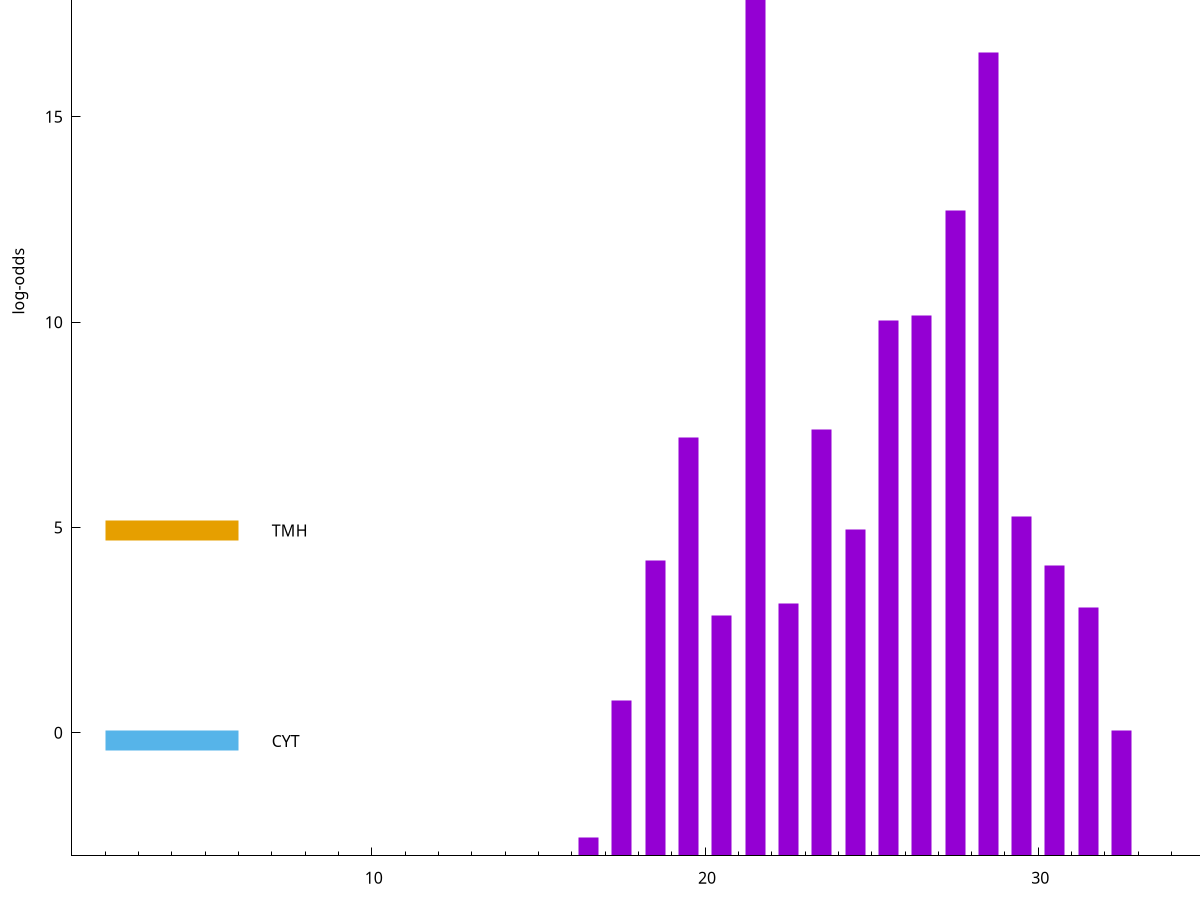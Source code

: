 set title "LipoP predictions for SRR4017849.gff"
set size 2., 1.4
set xrange [1:70] 
set mxtics 10
set yrange [-3:25]
set y2range [0:28]
set ylabel "log-odds"
set term postscript eps color solid "Helvetica" 30
set output "SRR4017849.gff76.eps"
set arrow from 2,21.9826 to 6,21.9826 nohead lt 1 lw 20
set label "SpI" at 7,21.9826
set arrow from 2,4.92321 to 6,4.92321 nohead lt 4 lw 20
set label "TMH" at 7,4.92321
set arrow from 2,-0.200913 to 6,-0.200913 nohead lt 3 lw 20
set label "CYT" at 7,-0.200913
set arrow from 2,21.9826 to 6,21.9826 nohead lt 1 lw 20
set label "SpI" at 7,21.9826
# NOTE: The scores below are the log-odds scores with the threshold
# NOTE: subtracted (a hack to make gnuplot make the histogram all
# NOTE: look nice).
plot "-" axes x1y2 title "" with impulses lt 1 lw 20
21.500000 24.945000
28.500000 19.568600
27.500000 15.728100
26.500000 13.166300
25.500000 13.047500
23.500000 10.386690
19.500000 10.189070
29.500000 8.277090
24.500000 7.943530
18.500000 7.186040
30.500000 7.067080
22.500000 6.141740
31.500000 6.046410
20.500000 5.846830
17.500000 3.791696
32.500000 3.050925
16.500000 0.453640
e
exit
